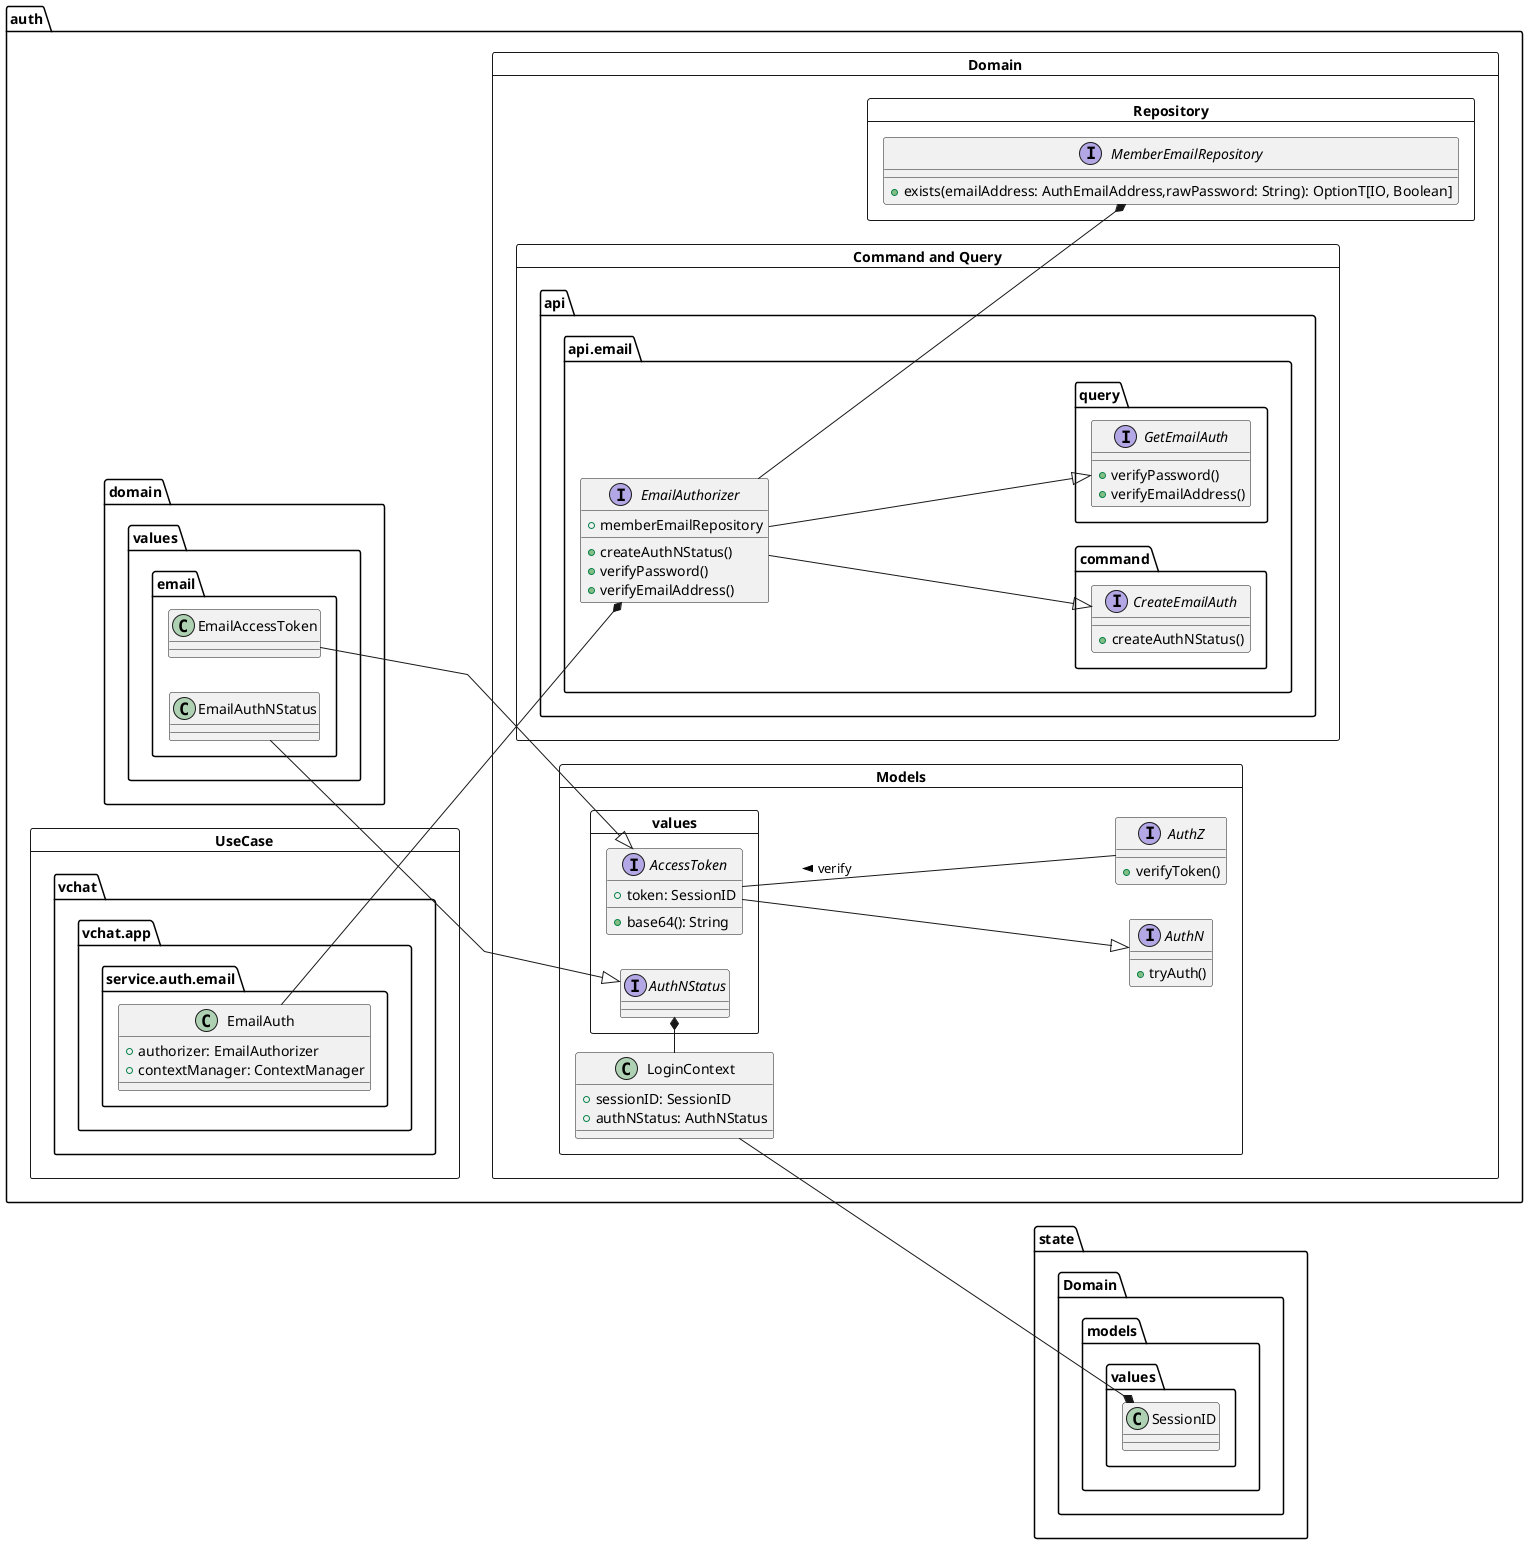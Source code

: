 @startuml
skinparam linetype polyline
left to right direction

card "Domain" as auth.Domain {
  card "Command and Query" as auth.Domain.CQ {
    package "api.email" as auth.Domain.CQ.api.email {
      interface "EmailAuthorizer" as auth.Domain.CQ.api.email.EmailAuthorizer {
        +memberEmailRepository
        +createAuthNStatus()
        +verifyPassword()
        +verifyEmailAddress()
      }
      package "command" as auth.Domain.CQ.api.email.command {
        interface "CreateEmailAuth" as auth.Domain.CQ.api.email.command.CreateEmailAuth {
          +createAuthNStatus()
        }
      }
      package "query" as auth.Domain.CQ.api.email.query {
        interface "GetEmailAuth" as auth.Domain.CQ.api.email.query.GetEmailAuth {
          +verifyPassword()
          +verifyEmailAddress()
        }
      }
    }
  }

  card "Repository" as auth.Domain.Repository {
    interface "MemberEmailRepository" as auth.Domain.Repository.MemberEmailRepository {
      +exists(emailAddress: AuthEmailAddress,rawPassword: String): OptionT[IO, Boolean]
    }
  }

  card "Models" as auth.Domain.models {
    interface "AuthN" as auth.Domain.models.AuthN {
      +tryAuth()
    }
    interface "AuthZ" as auth.Domain.models.AuthZ {
      +verifyToken()
    }
    class "LoginContext" as auth.Domain.models.LoginContext {
      +sessionID: SessionID
      +authNStatus: AuthNStatus
    }
    card "values" as auth.Domain.models.values {
      interface "AccessToken" as auth.Domain.models.values.AccessToken {
        +token: SessionID
        +base64(): String
      }
      interface "AuthNStatus" as auth.Domain.models.values.AuthNStatus {
      }
      package "auth.domain.values.email" {
        class EmailAccessToken
        class EmailAuthNStatus
      }
    }
  }
}

card "UseCase" as auth.UseCase {

   package "vchat.app" as auth.UseCase.vchat.app {
     package "service.auth.email" as auth.UseCase.vchat.app.email {
       class "EmailAuth" as auth.UseCase.vchat.app.email.EmailAuth {
         +authorizer: EmailAuthorizer
         +contextManager: ContextManager
       }
     }
   }
}

auth.Domain.Repository.MemberEmailRepository *-up- auth.Domain.CQ.api.email.EmailAuthorizer
auth.Domain.CQ.api.email.command.CreateEmailAuth <|-up- auth.Domain.CQ.api.email.EmailAuthorizer
auth.Domain.CQ.api.email.query.GetEmailAuth <|-up- auth.Domain.CQ.api.email.EmailAuthorizer

auth.Domain.models.AuthZ -up- auth.Domain.models.values.AccessToken: verify >
auth.Domain.models.AuthN <|-up- auth.Domain.models.values.AccessToken
auth.Domain.models.values.AccessToken <|-up- EmailAccessToken
auth.Domain.models.values.AuthNStatus <|-up- EmailAuthNStatus

auth.Domain.models.LoginContext -right-* auth.Domain.models.values.AuthNStatus
auth.Domain.models.LoginContext -down-* state.Domain.models.values.SessionID

auth.UseCase.vchat.app.email.EmailAuth --* auth.Domain.CQ.api.email.EmailAuthorizer
@enduml